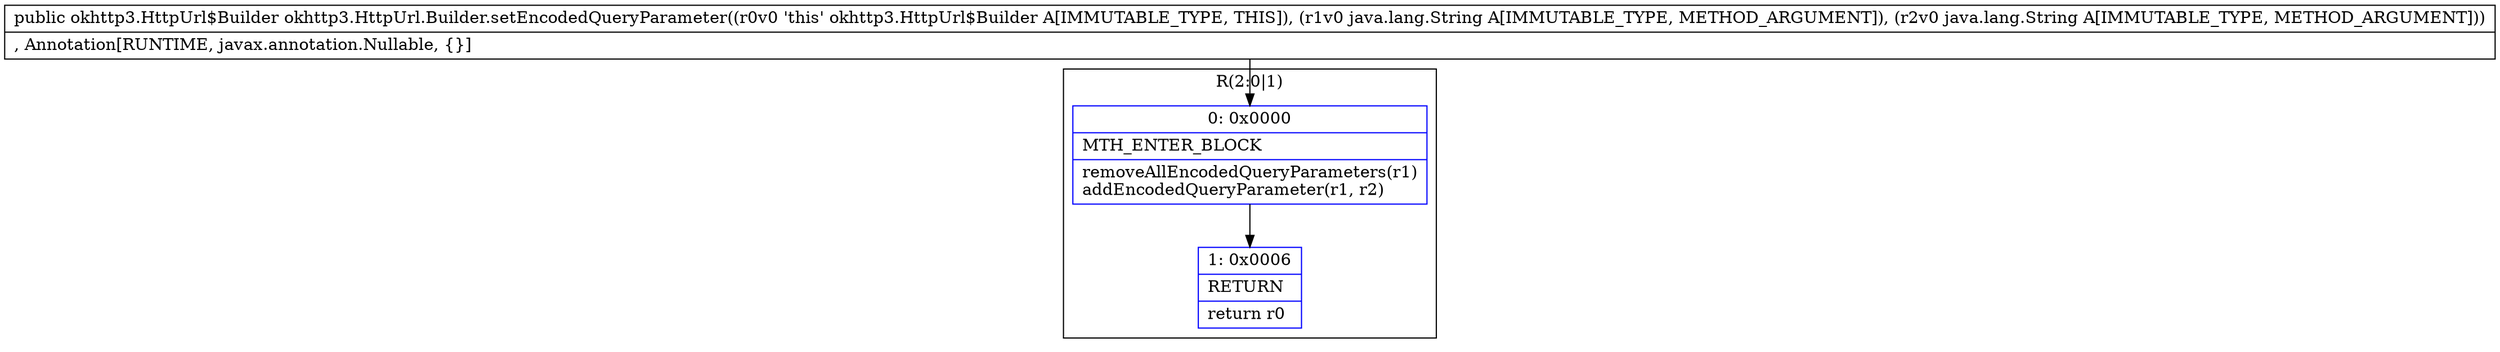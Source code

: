 digraph "CFG forokhttp3.HttpUrl.Builder.setEncodedQueryParameter(Ljava\/lang\/String;Ljava\/lang\/String;)Lokhttp3\/HttpUrl$Builder;" {
subgraph cluster_Region_280485787 {
label = "R(2:0|1)";
node [shape=record,color=blue];
Node_0 [shape=record,label="{0\:\ 0x0000|MTH_ENTER_BLOCK\l|removeAllEncodedQueryParameters(r1)\laddEncodedQueryParameter(r1, r2)\l}"];
Node_1 [shape=record,label="{1\:\ 0x0006|RETURN\l|return r0\l}"];
}
MethodNode[shape=record,label="{public okhttp3.HttpUrl$Builder okhttp3.HttpUrl.Builder.setEncodedQueryParameter((r0v0 'this' okhttp3.HttpUrl$Builder A[IMMUTABLE_TYPE, THIS]), (r1v0 java.lang.String A[IMMUTABLE_TYPE, METHOD_ARGUMENT]), (r2v0 java.lang.String A[IMMUTABLE_TYPE, METHOD_ARGUMENT]))  | , Annotation[RUNTIME, javax.annotation.Nullable, \{\}]\l}"];
MethodNode -> Node_0;
Node_0 -> Node_1;
}

